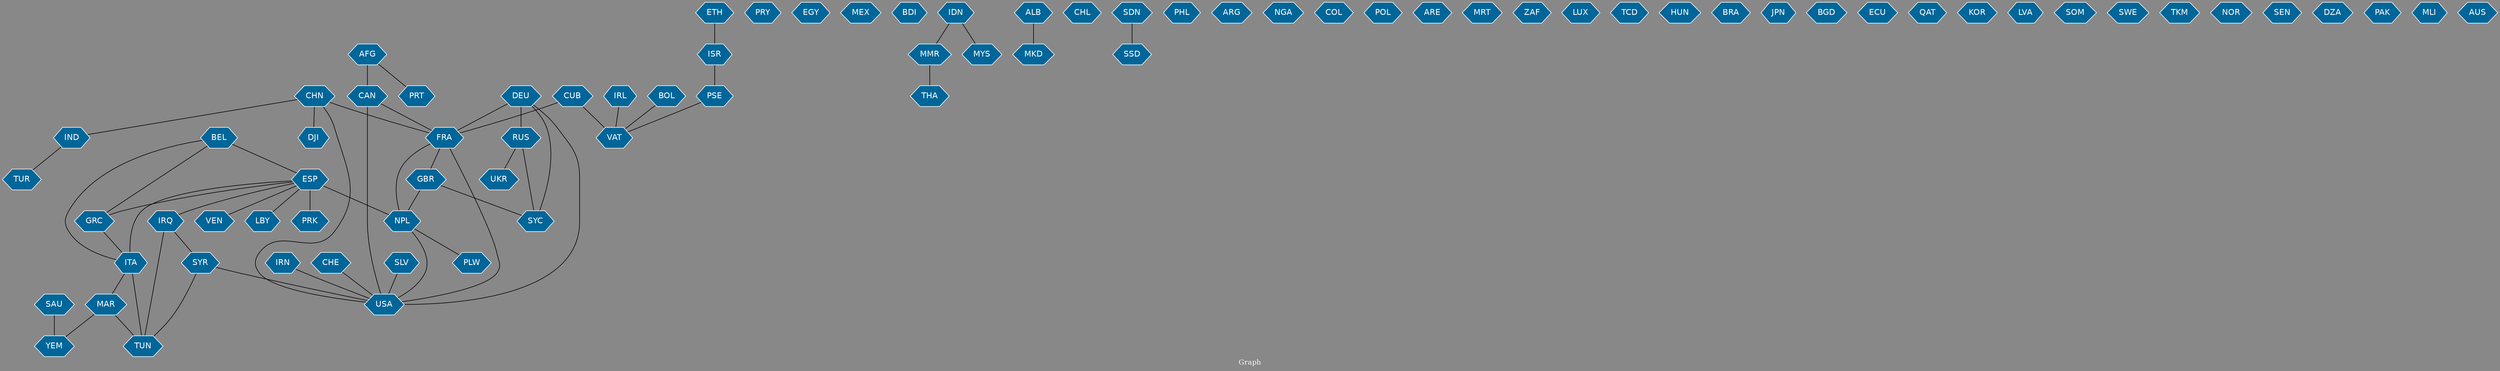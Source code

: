// Countries together in item graph
graph {
	graph [bgcolor="#888888" fontcolor=white fontsize=12 label="Graph" outputorder=edgesfirst overlap=prism]
	node [color=white fillcolor="#006699" fontcolor=white fontname=Helvetica shape=hexagon style=filled]
	edge [arrowhead=open color=black fontcolor=white fontname=Courier fontsize=12]
		FRA [label=FRA]
		IRQ [label=IRQ]
		NPL [label=NPL]
		USA [label=USA]
		ISR [label=ISR]
		VEN [label=VEN]
		PRY [label=PRY]
		EGY [label=EGY]
		GBR [label=GBR]
		MEX [label=MEX]
		TUR [label=TUR]
		BDI [label=BDI]
		SLV [label=SLV]
		CHN [label=CHN]
		IDN [label=IDN]
		MMR [label=MMR]
		SYR [label=SYR]
		MKD [label=MKD]
		DEU [label=DEU]
		CHL [label=CHL]
		BOL [label=BOL]
		ITA [label=ITA]
		SSD [label=SSD]
		SDN [label=SDN]
		MYS [label=MYS]
		GRC [label=GRC]
		UKR [label=UKR]
		PHL [label=PHL]
		MAR [label=MAR]
		ARG [label=ARG]
		NGA [label=NGA]
		COL [label=COL]
		SAU [label=SAU]
		CUB [label=CUB]
		POL [label=POL]
		ESP [label=ESP]
		PSE [label=PSE]
		VAT [label=VAT]
		IND [label=IND]
		ARE [label=ARE]
		RUS [label=RUS]
		LBY [label=LBY]
		MRT [label=MRT]
		BEL [label=BEL]
		ZAF [label=ZAF]
		LUX [label=LUX]
		TCD [label=TCD]
		HUN [label=HUN]
		YEM [label=YEM]
		IRN [label=IRN]
		AFG [label=AFG]
		PRK [label=PRK]
		PRT [label=PRT]
		BRA [label=BRA]
		JPN [label=JPN]
		DJI [label=DJI]
		TUN [label=TUN]
		BGD [label=BGD]
		SYC [label=SYC]
		ECU [label=ECU]
		QAT [label=QAT]
		IRL [label=IRL]
		CHE [label=CHE]
		THA [label=THA]
		CAN [label=CAN]
		PLW [label=PLW]
		KOR [label=KOR]
		LVA [label=LVA]
		ALB [label=ALB]
		SOM [label=SOM]
		SWE [label=SWE]
		TKM [label=TKM]
		NOR [label=NOR]
		SEN [label=SEN]
		DZA [label=DZA]
		ETH [label=ETH]
		PAK [label=PAK]
		MLI [label=MLI]
		AUS [label=AUS]
			ITA -- TUN [weight=2]
			GRC -- ITA [weight=1]
			DEU -- FRA [weight=1]
			ESP -- ITA [weight=3]
			ISR -- PSE [weight=4]
			FRA -- USA [weight=1]
			ESP -- VEN [weight=1]
			SYR -- USA [weight=1]
			CUB -- FRA [weight=3]
			FRA -- GBR [weight=2]
			GBR -- SYC [weight=2]
			ESP -- GRC [weight=2]
			SYR -- TUN [weight=1]
			AFG -- CAN [weight=2]
			CAN -- USA [weight=2]
			SAU -- YEM [weight=3]
			NPL -- PLW [weight=1]
			ESP -- LBY [weight=1]
			ALB -- MKD [weight=1]
			IDN -- MYS [weight=1]
			MAR -- TUN [weight=1]
			ESP -- NPL [weight=10]
			ITA -- MAR [weight=1]
			GBR -- NPL [weight=1]
			CHN -- IND [weight=1]
			DEU -- SYC [weight=1]
			DEU -- RUS [weight=2]
			IRQ -- TUN [weight=1]
			MAR -- YEM [weight=1]
			MMR -- THA [weight=1]
			AFG -- PRT [weight=1]
			CHE -- USA [weight=1]
			PSE -- VAT [weight=1]
			SLV -- USA [weight=1]
			CAN -- FRA [weight=1]
			CHN -- DJI [weight=1]
			BEL -- GRC [weight=1]
			DEU -- USA [weight=3]
			RUS -- UKR [weight=1]
			ETH -- ISR [weight=1]
			IDN -- MMR [weight=1]
			IRN -- USA [weight=1]
			CHN -- FRA [weight=1]
			BEL -- ITA [weight=1]
			IRL -- VAT [weight=1]
			SDN -- SSD [weight=1]
			ESP -- IRQ [weight=1]
			CUB -- VAT [weight=4]
			ESP -- PRK [weight=1]
			BEL -- ESP [weight=2]
			BOL -- VAT [weight=1]
			FRA -- NPL [weight=1]
			RUS -- SYC [weight=2]
			NPL -- USA [weight=1]
			CHN -- USA [weight=1]
			IND -- TUR [weight=1]
			IRQ -- SYR [weight=1]
}